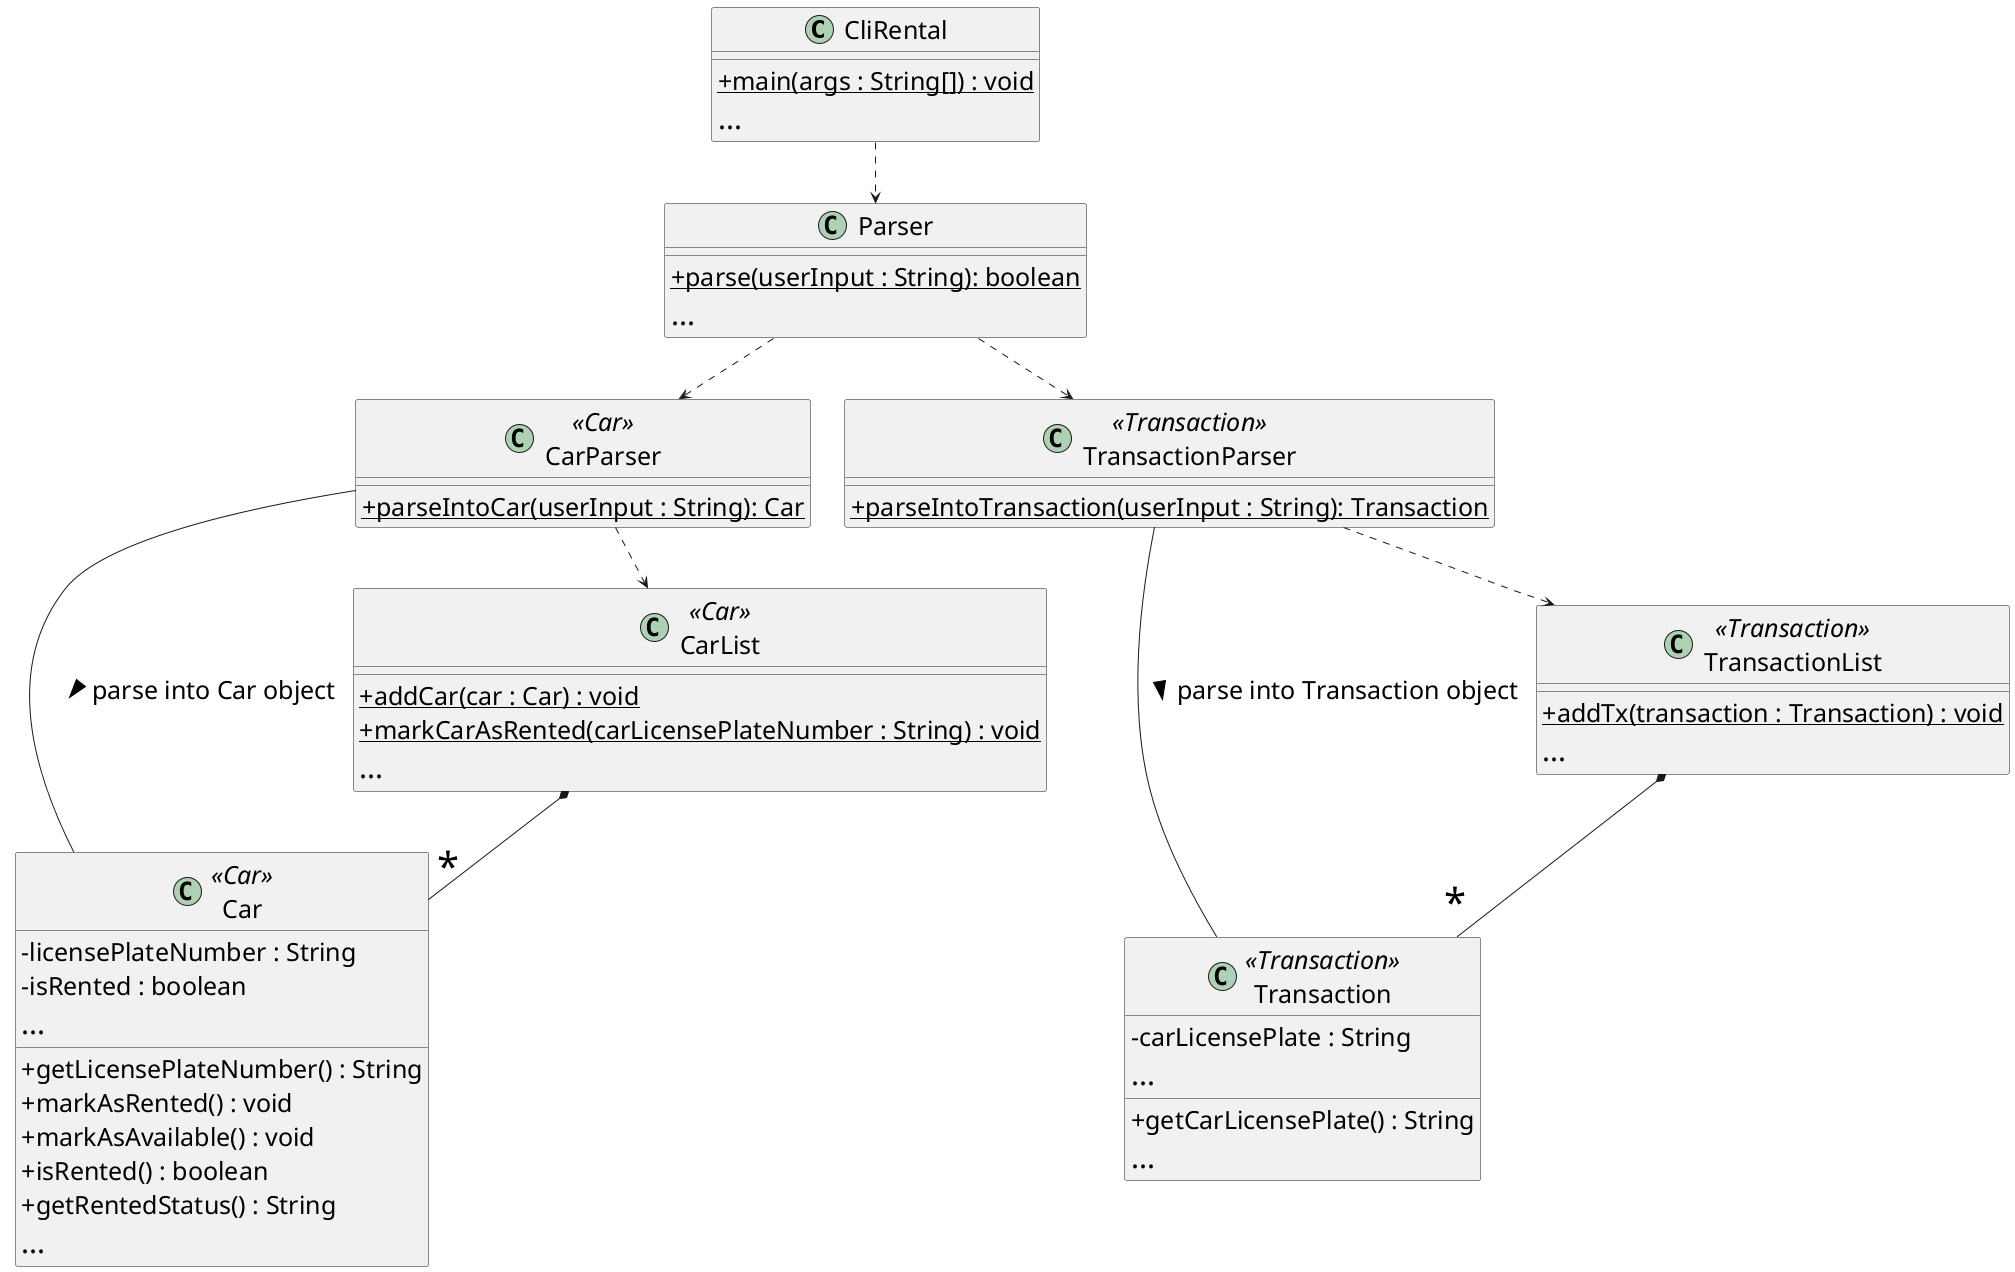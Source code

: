 @startuml
'https://plantuml.com/class-diagram

skinparam {
classAttributeIconSize 0
defaultFontSize 25
ArrowFontSize 25
}

class CliRental {
{method}{static} +main(args : String[]) : void
{method}<font size=30>...
}
class Parser {
{method}{static} +parse(userInput : String): boolean
{method}<font size=30>...
}
class CarParser <<Car>>{
{method}{static} +parseIntoCar(userInput : String): Car
}
class TransactionParser <<Transaction>>{
{method}{static} +parseIntoTransaction(userInput : String): Transaction
}
class Car <<Car>>{
{field} -licensePlateNumber : String
{field} -isRented : boolean
<font size=30>...
{method} +getLicensePlateNumber() : String
{method} +markAsRented() : void
{method} +markAsAvailable() : void
{method} +isRented() : boolean
{method} +getRentedStatus() : String
{method}<font size=30>...
}
class Transaction <<Transaction>>{
{field} -carLicensePlate : String
<font size=30>...
{method} +getCarLicensePlate() : String
{method}<font size=30>...
}
class CarList <<Car>>{
{method}{static} +addCar(car : Car) : void
{method}{static} +markCarAsRented(carLicensePlateNumber : String) : void
{method}<font size=30>...
}
class TransactionList <<Transaction>>{
{method}{static} +addTx(transaction : Transaction) : void
{method}<font size=30>...
}

CliRental ..> Parser

Parser ..> CarParser
Parser ..> TransactionParser

CarParser -- Car: <font color=black>parse into Car object >
CarParser ..> CarList

TransactionParser -- Transaction : parse into Transaction object >
TransactionParser ..> TransactionList

CarList *-- "<font color=black size=40>*" Car
TransactionList *-- "<font color=black size=40>*" Transaction

@enduml